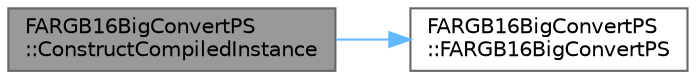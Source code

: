 digraph "FARGB16BigConvertPS::ConstructCompiledInstance"
{
 // INTERACTIVE_SVG=YES
 // LATEX_PDF_SIZE
  bgcolor="transparent";
  edge [fontname=Helvetica,fontsize=10,labelfontname=Helvetica,labelfontsize=10];
  node [fontname=Helvetica,fontsize=10,shape=box,height=0.2,width=0.4];
  rankdir="LR";
  Node1 [id="Node000001",label="FARGB16BigConvertPS\l::ConstructCompiledInstance",height=0.2,width=0.4,color="gray40", fillcolor="grey60", style="filled", fontcolor="black",tooltip=" "];
  Node1 -> Node2 [id="edge1_Node000001_Node000002",color="steelblue1",style="solid",tooltip=" "];
  Node2 [id="Node000002",label="FARGB16BigConvertPS\l::FARGB16BigConvertPS",height=0.2,width=0.4,color="grey40", fillcolor="white", style="filled",URL="$d7/dff/classFARGB16BigConvertPS.html#ab4e35223c6c754f89cad2f59e56a5eb7",tooltip=" "];
}

